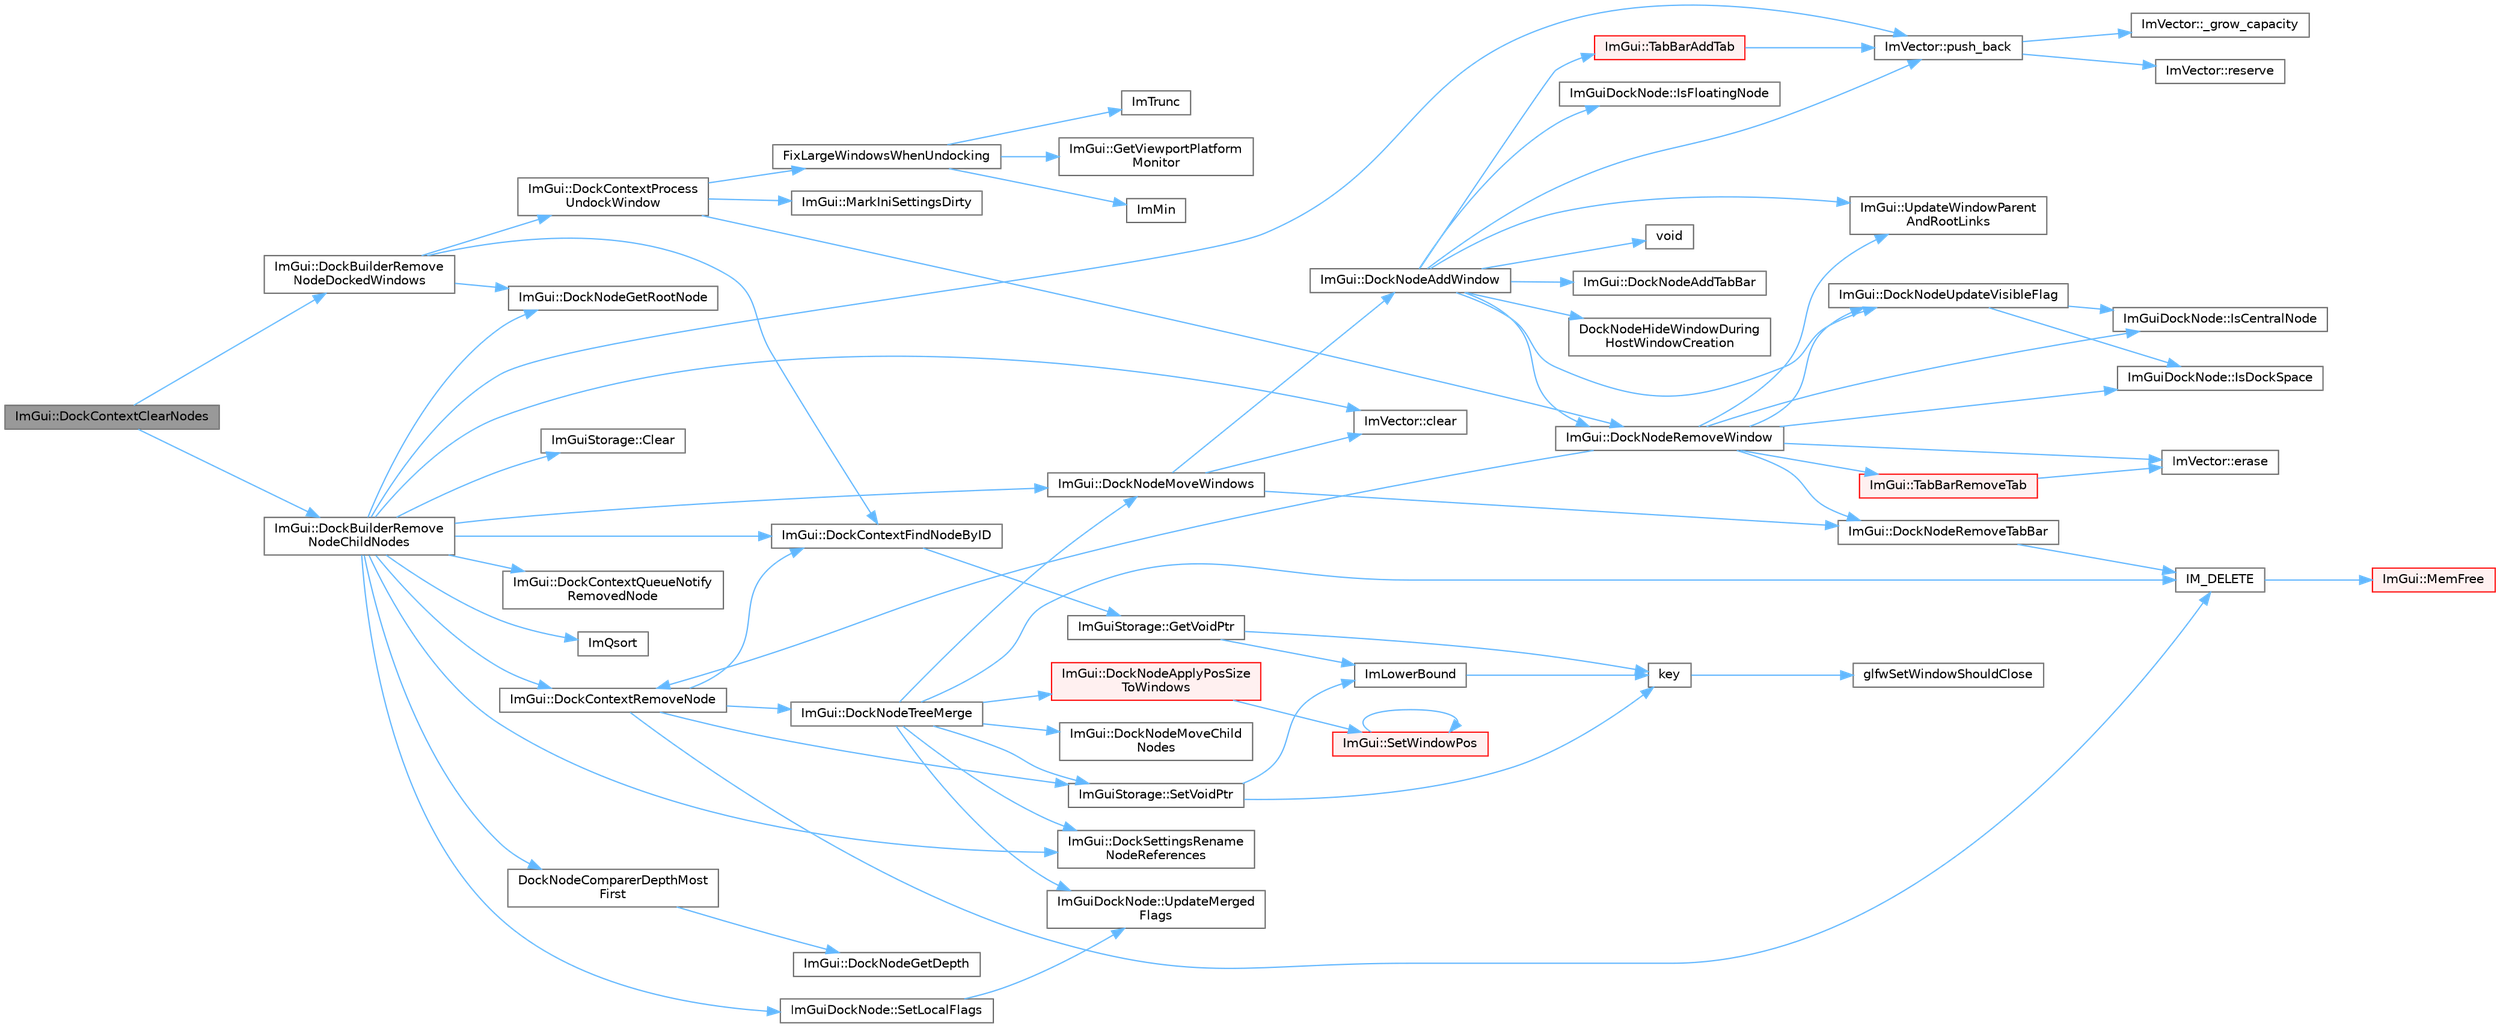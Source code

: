 digraph "ImGui::DockContextClearNodes"
{
 // LATEX_PDF_SIZE
  bgcolor="transparent";
  edge [fontname=Helvetica,fontsize=10,labelfontname=Helvetica,labelfontsize=10];
  node [fontname=Helvetica,fontsize=10,shape=box,height=0.2,width=0.4];
  rankdir="LR";
  Node1 [id="Node000001",label="ImGui::DockContextClearNodes",height=0.2,width=0.4,color="gray40", fillcolor="grey60", style="filled", fontcolor="black",tooltip=" "];
  Node1 -> Node2 [id="edge1_Node000001_Node000002",color="steelblue1",style="solid",tooltip=" "];
  Node2 [id="Node000002",label="ImGui::DockBuilderRemove\lNodeChildNodes",height=0.2,width=0.4,color="grey40", fillcolor="white", style="filled",URL="$namespace_im_gui.html#ab7bb6828e2ad6934e71d786c44bd37d4",tooltip=" "];
  Node2 -> Node3 [id="edge2_Node000002_Node000003",color="steelblue1",style="solid",tooltip=" "];
  Node3 [id="Node000003",label="ImGuiStorage::Clear",height=0.2,width=0.4,color="grey40", fillcolor="white", style="filled",URL="$struct_im_gui_storage.html#a72ceecfbca3d08df8c2a232b77890c20",tooltip=" "];
  Node2 -> Node4 [id="edge3_Node000002_Node000004",color="steelblue1",style="solid",tooltip=" "];
  Node4 [id="Node000004",label="ImVector::clear",height=0.2,width=0.4,color="grey40", fillcolor="white", style="filled",URL="$struct_im_vector.html#ae2d401b4ec5f1113cdb8edb5a61a38f7",tooltip=" "];
  Node2 -> Node5 [id="edge4_Node000002_Node000005",color="steelblue1",style="solid",tooltip=" "];
  Node5 [id="Node000005",label="ImGui::DockContextFindNodeByID",height=0.2,width=0.4,color="grey40", fillcolor="white", style="filled",URL="$namespace_im_gui.html#a52be73f2abd2d0320469ba138f7c6d59",tooltip=" "];
  Node5 -> Node6 [id="edge5_Node000005_Node000006",color="steelblue1",style="solid",tooltip=" "];
  Node6 [id="Node000006",label="ImGuiStorage::GetVoidPtr",height=0.2,width=0.4,color="grey40", fillcolor="white", style="filled",URL="$struct_im_gui_storage.html#aaf87a98ede89da09113b0189f6d878ca",tooltip=" "];
  Node6 -> Node7 [id="edge6_Node000006_Node000007",color="steelblue1",style="solid",tooltip=" "];
  Node7 [id="Node000007",label="ImLowerBound",height=0.2,width=0.4,color="grey40", fillcolor="white", style="filled",URL="$imgui_8cpp.html#a409bfd6de574854cd644636ea13b6a8a",tooltip=" "];
  Node7 -> Node8 [id="edge7_Node000007_Node000008",color="steelblue1",style="solid",tooltip=" "];
  Node8 [id="Node000008",label="key",height=0.2,width=0.4,color="grey40", fillcolor="white", style="filled",URL="$gears_8c.html#accd6b5b92b78666e36543412d4ac14cd",tooltip=" "];
  Node8 -> Node9 [id="edge8_Node000008_Node000009",color="steelblue1",style="solid",tooltip=" "];
  Node9 [id="Node000009",label="glfwSetWindowShouldClose",height=0.2,width=0.4,color="grey40", fillcolor="white", style="filled",URL="$group__window.html#ga1cadeda7a1e2f224e06a8415d30741aa",tooltip="Sets the close flag of the specified window."];
  Node6 -> Node8 [id="edge9_Node000006_Node000008",color="steelblue1",style="solid",tooltip=" "];
  Node2 -> Node10 [id="edge10_Node000002_Node000010",color="steelblue1",style="solid",tooltip=" "];
  Node10 [id="Node000010",label="ImGui::DockContextQueueNotify\lRemovedNode",height=0.2,width=0.4,color="grey40", fillcolor="white", style="filled",URL="$namespace_im_gui.html#a245a7fad7a768eceb4f3f1ebe3d34811",tooltip=" "];
  Node2 -> Node11 [id="edge11_Node000002_Node000011",color="steelblue1",style="solid",tooltip=" "];
  Node11 [id="Node000011",label="ImGui::DockContextRemoveNode",height=0.2,width=0.4,color="grey40", fillcolor="white", style="filled",URL="$namespace_im_gui.html#a69ff368895db4bdc84de9ff21b52fddc",tooltip=" "];
  Node11 -> Node5 [id="edge12_Node000011_Node000005",color="steelblue1",style="solid",tooltip=" "];
  Node11 -> Node12 [id="edge13_Node000011_Node000012",color="steelblue1",style="solid",tooltip=" "];
  Node12 [id="Node000012",label="ImGui::DockNodeTreeMerge",height=0.2,width=0.4,color="grey40", fillcolor="white", style="filled",URL="$namespace_im_gui.html#a973b84ddd0e62151719cb562847b1291",tooltip=" "];
  Node12 -> Node13 [id="edge14_Node000012_Node000013",color="steelblue1",style="solid",tooltip=" "];
  Node13 [id="Node000013",label="ImGui::DockNodeApplyPosSize\lToWindows",height=0.2,width=0.4,color="red", fillcolor="#FFF0F0", style="filled",URL="$namespace_im_gui.html#af879255fe0be69945ceff4b832026a71",tooltip=" "];
  Node13 -> Node14 [id="edge15_Node000013_Node000014",color="steelblue1",style="solid",tooltip=" "];
  Node14 [id="Node000014",label="ImGui::SetWindowPos",height=0.2,width=0.4,color="red", fillcolor="#FFF0F0", style="filled",URL="$namespace_im_gui.html#aaa81e004de4c0a5cedb836e92e8aa0e5",tooltip=" "];
  Node14 -> Node14 [id="edge16_Node000014_Node000014",color="steelblue1",style="solid",tooltip=" "];
  Node12 -> Node17 [id="edge17_Node000012_Node000017",color="steelblue1",style="solid",tooltip=" "];
  Node17 [id="Node000017",label="ImGui::DockNodeMoveChild\lNodes",height=0.2,width=0.4,color="grey40", fillcolor="white", style="filled",URL="$namespace_im_gui.html#a7b90f51f0d3548a567fdc90a69035e0d",tooltip=" "];
  Node12 -> Node18 [id="edge18_Node000012_Node000018",color="steelblue1",style="solid",tooltip=" "];
  Node18 [id="Node000018",label="ImGui::DockNodeMoveWindows",height=0.2,width=0.4,color="grey40", fillcolor="white", style="filled",URL="$namespace_im_gui.html#a8f314ce935f9160d4bdde3ba8fe8d24f",tooltip=" "];
  Node18 -> Node4 [id="edge19_Node000018_Node000004",color="steelblue1",style="solid",tooltip=" "];
  Node18 -> Node19 [id="edge20_Node000018_Node000019",color="steelblue1",style="solid",tooltip=" "];
  Node19 [id="Node000019",label="ImGui::DockNodeAddWindow",height=0.2,width=0.4,color="grey40", fillcolor="white", style="filled",URL="$namespace_im_gui.html#a9ddcb5d005e4d92cbce85de08deae665",tooltip=" "];
  Node19 -> Node20 [id="edge21_Node000019_Node000020",color="steelblue1",style="solid",tooltip=" "];
  Node20 [id="Node000020",label="ImGui::DockNodeAddTabBar",height=0.2,width=0.4,color="grey40", fillcolor="white", style="filled",URL="$namespace_im_gui.html#ac621689d25d2aeeb45ee8a007080498d",tooltip=" "];
  Node19 -> Node21 [id="edge22_Node000019_Node000021",color="steelblue1",style="solid",tooltip=" "];
  Node21 [id="Node000021",label="DockNodeHideWindowDuring\lHostWindowCreation",height=0.2,width=0.4,color="grey40", fillcolor="white", style="filled",URL="$imgui_8cpp.html#a4fbdea00c388b92d697a9c15b033d221",tooltip=" "];
  Node19 -> Node22 [id="edge23_Node000019_Node000022",color="steelblue1",style="solid",tooltip=" "];
  Node22 [id="Node000022",label="ImGui::DockNodeRemoveWindow",height=0.2,width=0.4,color="grey40", fillcolor="white", style="filled",URL="$namespace_im_gui.html#a7707fcf2071bef8bb8681ed58b87c56e",tooltip=" "];
  Node22 -> Node11 [id="edge24_Node000022_Node000011",color="steelblue1",style="solid",tooltip=" "];
  Node22 -> Node23 [id="edge25_Node000022_Node000023",color="steelblue1",style="solid",tooltip=" "];
  Node23 [id="Node000023",label="ImGui::DockNodeRemoveTabBar",height=0.2,width=0.4,color="grey40", fillcolor="white", style="filled",URL="$namespace_im_gui.html#ad0e39bff5ef1bbdd6ba22c133f211da7",tooltip=" "];
  Node23 -> Node24 [id="edge26_Node000023_Node000024",color="steelblue1",style="solid",tooltip=" "];
  Node24 [id="Node000024",label="IM_DELETE",height=0.2,width=0.4,color="grey40", fillcolor="white", style="filled",URL="$imgui_8h.html#a3c856832c3fe1da8767a9353da3707e1",tooltip=" "];
  Node24 -> Node25 [id="edge27_Node000024_Node000025",color="steelblue1",style="solid",tooltip=" "];
  Node25 [id="Node000025",label="ImGui::MemFree",height=0.2,width=0.4,color="red", fillcolor="#FFF0F0", style="filled",URL="$namespace_im_gui.html#a269ec695c6e722ec3da85dae37f0675d",tooltip=" "];
  Node22 -> Node31 [id="edge28_Node000022_Node000031",color="steelblue1",style="solid",tooltip=" "];
  Node31 [id="Node000031",label="ImGui::DockNodeUpdateVisibleFlag",height=0.2,width=0.4,color="grey40", fillcolor="white", style="filled",URL="$namespace_im_gui.html#a42a888a71f6295199994f5c3aa65f9d6",tooltip=" "];
  Node31 -> Node32 [id="edge29_Node000031_Node000032",color="steelblue1",style="solid",tooltip=" "];
  Node32 [id="Node000032",label="ImGuiDockNode::IsCentralNode",height=0.2,width=0.4,color="grey40", fillcolor="white", style="filled",URL="$struct_im_gui_dock_node.html#a65a6bb0809083aef0edbf937c90b83f6",tooltip=" "];
  Node31 -> Node33 [id="edge30_Node000031_Node000033",color="steelblue1",style="solid",tooltip=" "];
  Node33 [id="Node000033",label="ImGuiDockNode::IsDockSpace",height=0.2,width=0.4,color="grey40", fillcolor="white", style="filled",URL="$struct_im_gui_dock_node.html#a2f06798d0770e6894d27ec776b5d7538",tooltip=" "];
  Node22 -> Node34 [id="edge31_Node000022_Node000034",color="steelblue1",style="solid",tooltip=" "];
  Node34 [id="Node000034",label="ImVector::erase",height=0.2,width=0.4,color="grey40", fillcolor="white", style="filled",URL="$struct_im_vector.html#a2f88ac70791f2da6d4168d7b29f38f1e",tooltip=" "];
  Node22 -> Node32 [id="edge32_Node000022_Node000032",color="steelblue1",style="solid",tooltip=" "];
  Node22 -> Node33 [id="edge33_Node000022_Node000033",color="steelblue1",style="solid",tooltip=" "];
  Node22 -> Node35 [id="edge34_Node000022_Node000035",color="steelblue1",style="solid",tooltip=" "];
  Node35 [id="Node000035",label="ImGui::TabBarRemoveTab",height=0.2,width=0.4,color="red", fillcolor="#FFF0F0", style="filled",URL="$namespace_im_gui.html#a3340d8c07dca35527b618288f091a0f7",tooltip=" "];
  Node35 -> Node34 [id="edge35_Node000035_Node000034",color="steelblue1",style="solid",tooltip=" "];
  Node22 -> Node37 [id="edge36_Node000022_Node000037",color="steelblue1",style="solid",tooltip=" "];
  Node37 [id="Node000037",label="ImGui::UpdateWindowParent\lAndRootLinks",height=0.2,width=0.4,color="grey40", fillcolor="white", style="filled",URL="$namespace_im_gui.html#a85d7262320ed7ce8e40863b99f8db4a3",tooltip=" "];
  Node19 -> Node31 [id="edge37_Node000019_Node000031",color="steelblue1",style="solid",tooltip=" "];
  Node19 -> Node38 [id="edge38_Node000019_Node000038",color="steelblue1",style="solid",tooltip=" "];
  Node38 [id="Node000038",label="ImGuiDockNode::IsFloatingNode",height=0.2,width=0.4,color="grey40", fillcolor="white", style="filled",URL="$struct_im_gui_dock_node.html#a65218fbb8d4629246096dd8fe5d1f219",tooltip=" "];
  Node19 -> Node39 [id="edge39_Node000019_Node000039",color="steelblue1",style="solid",tooltip=" "];
  Node39 [id="Node000039",label="ImVector::push_back",height=0.2,width=0.4,color="grey40", fillcolor="white", style="filled",URL="$struct_im_vector.html#aab5df48e0711a48bd12f3206e08c4108",tooltip=" "];
  Node39 -> Node40 [id="edge40_Node000039_Node000040",color="steelblue1",style="solid",tooltip=" "];
  Node40 [id="Node000040",label="ImVector::_grow_capacity",height=0.2,width=0.4,color="grey40", fillcolor="white", style="filled",URL="$struct_im_vector.html#a3a097635d464b1b70dc7d59996a88b28",tooltip=" "];
  Node39 -> Node41 [id="edge41_Node000039_Node000041",color="steelblue1",style="solid",tooltip=" "];
  Node41 [id="Node000041",label="ImVector::reserve",height=0.2,width=0.4,color="grey40", fillcolor="white", style="filled",URL="$struct_im_vector.html#a0f14f5736c3372157856eebb67123b75",tooltip=" "];
  Node19 -> Node42 [id="edge42_Node000019_Node000042",color="steelblue1",style="solid",tooltip=" "];
  Node42 [id="Node000042",label="ImGui::TabBarAddTab",height=0.2,width=0.4,color="red", fillcolor="#FFF0F0", style="filled",URL="$namespace_im_gui.html#ad351241dc857097a48c74669249b3c04",tooltip=" "];
  Node42 -> Node39 [id="edge43_Node000042_Node000039",color="steelblue1",style="solid",tooltip=" "];
  Node19 -> Node37 [id="edge44_Node000019_Node000037",color="steelblue1",style="solid",tooltip=" "];
  Node19 -> Node43 [id="edge45_Node000019_Node000043",color="steelblue1",style="solid",tooltip=" "];
  Node43 [id="Node000043",label="void",height=0.2,width=0.4,color="grey40", fillcolor="white", style="filled",URL="$mimalloc_8h.html#a9d6d8aef94ac19034a5f163606f84830",tooltip=" "];
  Node18 -> Node23 [id="edge46_Node000018_Node000023",color="steelblue1",style="solid",tooltip=" "];
  Node12 -> Node44 [id="edge47_Node000012_Node000044",color="steelblue1",style="solid",tooltip=" "];
  Node44 [id="Node000044",label="ImGui::DockSettingsRename\lNodeReferences",height=0.2,width=0.4,color="grey40", fillcolor="white", style="filled",URL="$namespace_im_gui.html#a62a4dbebb5015352589459596f16b26c",tooltip=" "];
  Node12 -> Node24 [id="edge48_Node000012_Node000024",color="steelblue1",style="solid",tooltip=" "];
  Node12 -> Node45 [id="edge49_Node000012_Node000045",color="steelblue1",style="solid",tooltip=" "];
  Node45 [id="Node000045",label="ImGuiStorage::SetVoidPtr",height=0.2,width=0.4,color="grey40", fillcolor="white", style="filled",URL="$struct_im_gui_storage.html#a55f840086b3ec9cf63c67f02d159204a",tooltip=" "];
  Node45 -> Node7 [id="edge50_Node000045_Node000007",color="steelblue1",style="solid",tooltip=" "];
  Node45 -> Node8 [id="edge51_Node000045_Node000008",color="steelblue1",style="solid",tooltip=" "];
  Node12 -> Node46 [id="edge52_Node000012_Node000046",color="steelblue1",style="solid",tooltip=" "];
  Node46 [id="Node000046",label="ImGuiDockNode::UpdateMerged\lFlags",height=0.2,width=0.4,color="grey40", fillcolor="white", style="filled",URL="$struct_im_gui_dock_node.html#a87a708d19b6f2e22c15d6d378c8b71e2",tooltip=" "];
  Node11 -> Node24 [id="edge53_Node000011_Node000024",color="steelblue1",style="solid",tooltip=" "];
  Node11 -> Node45 [id="edge54_Node000011_Node000045",color="steelblue1",style="solid",tooltip=" "];
  Node2 -> Node47 [id="edge55_Node000002_Node000047",color="steelblue1",style="solid",tooltip=" "];
  Node47 [id="Node000047",label="DockNodeComparerDepthMost\lFirst",height=0.2,width=0.4,color="grey40", fillcolor="white", style="filled",URL="$imgui_8cpp.html#a2e9fc7cde01f486e4dd9f6b2c458fd4a",tooltip=" "];
  Node47 -> Node48 [id="edge56_Node000047_Node000048",color="steelblue1",style="solid",tooltip=" "];
  Node48 [id="Node000048",label="ImGui::DockNodeGetDepth",height=0.2,width=0.4,color="grey40", fillcolor="white", style="filled",URL="$namespace_im_gui.html#a65fa5ced49b0a2b865875627ad93a133",tooltip=" "];
  Node2 -> Node49 [id="edge57_Node000002_Node000049",color="steelblue1",style="solid",tooltip=" "];
  Node49 [id="Node000049",label="ImGui::DockNodeGetRootNode",height=0.2,width=0.4,color="grey40", fillcolor="white", style="filled",URL="$namespace_im_gui.html#ab52284ace3da5320ccc6e29ea8781aaa",tooltip=" "];
  Node2 -> Node18 [id="edge58_Node000002_Node000018",color="steelblue1",style="solid",tooltip=" "];
  Node2 -> Node44 [id="edge59_Node000002_Node000044",color="steelblue1",style="solid",tooltip=" "];
  Node2 -> Node50 [id="edge60_Node000002_Node000050",color="steelblue1",style="solid",tooltip=" "];
  Node50 [id="Node000050",label="ImQsort",height=0.2,width=0.4,color="grey40", fillcolor="white", style="filled",URL="$imgui__internal_8h.html#a75cd0ec18686a171e74b1726b5ddf893",tooltip=" "];
  Node2 -> Node39 [id="edge61_Node000002_Node000039",color="steelblue1",style="solid",tooltip=" "];
  Node2 -> Node51 [id="edge62_Node000002_Node000051",color="steelblue1",style="solid",tooltip=" "];
  Node51 [id="Node000051",label="ImGuiDockNode::SetLocalFlags",height=0.2,width=0.4,color="grey40", fillcolor="white", style="filled",URL="$struct_im_gui_dock_node.html#affa7ac110122432f2b73d82b64e932b3",tooltip=" "];
  Node51 -> Node46 [id="edge63_Node000051_Node000046",color="steelblue1",style="solid",tooltip=" "];
  Node1 -> Node52 [id="edge64_Node000001_Node000052",color="steelblue1",style="solid",tooltip=" "];
  Node52 [id="Node000052",label="ImGui::DockBuilderRemove\lNodeDockedWindows",height=0.2,width=0.4,color="grey40", fillcolor="white", style="filled",URL="$namespace_im_gui.html#adccce6b807a47b502671cf1a8bc02f8b",tooltip=" "];
  Node52 -> Node5 [id="edge65_Node000052_Node000005",color="steelblue1",style="solid",tooltip=" "];
  Node52 -> Node53 [id="edge66_Node000052_Node000053",color="steelblue1",style="solid",tooltip=" "];
  Node53 [id="Node000053",label="ImGui::DockContextProcess\lUndockWindow",height=0.2,width=0.4,color="grey40", fillcolor="white", style="filled",URL="$namespace_im_gui.html#a8c76fa37695285817c21f42f1be1bcbb",tooltip=" "];
  Node53 -> Node22 [id="edge67_Node000053_Node000022",color="steelblue1",style="solid",tooltip=" "];
  Node53 -> Node54 [id="edge68_Node000053_Node000054",color="steelblue1",style="solid",tooltip=" "];
  Node54 [id="Node000054",label="FixLargeWindowsWhenUndocking",height=0.2,width=0.4,color="grey40", fillcolor="white", style="filled",URL="$imgui_8cpp.html#afebb3a456355d3a04503bc1be3ec0308",tooltip=" "];
  Node54 -> Node55 [id="edge69_Node000054_Node000055",color="steelblue1",style="solid",tooltip=" "];
  Node55 [id="Node000055",label="ImGui::GetViewportPlatform\lMonitor",height=0.2,width=0.4,color="grey40", fillcolor="white", style="filled",URL="$namespace_im_gui.html#a2f6bbca8b37a24999b5d04caa77ea6fd",tooltip=" "];
  Node54 -> Node56 [id="edge70_Node000054_Node000056",color="steelblue1",style="solid",tooltip=" "];
  Node56 [id="Node000056",label="ImMin",height=0.2,width=0.4,color="grey40", fillcolor="white", style="filled",URL="$imgui__internal_8h.html#a7f9d7828066a9d61b5630adcdf4655d3",tooltip=" "];
  Node54 -> Node57 [id="edge71_Node000054_Node000057",color="steelblue1",style="solid",tooltip=" "];
  Node57 [id="Node000057",label="ImTrunc",height=0.2,width=0.4,color="grey40", fillcolor="white", style="filled",URL="$imgui__internal_8h.html#a34870cae27ccd450c17ec3d3910b2da4",tooltip=" "];
  Node53 -> Node58 [id="edge72_Node000053_Node000058",color="steelblue1",style="solid",tooltip=" "];
  Node58 [id="Node000058",label="ImGui::MarkIniSettingsDirty",height=0.2,width=0.4,color="grey40", fillcolor="white", style="filled",URL="$namespace_im_gui.html#aee9b660c1d6786c00fc47c71c66eb1eb",tooltip=" "];
  Node52 -> Node49 [id="edge73_Node000052_Node000049",color="steelblue1",style="solid",tooltip=" "];
}
